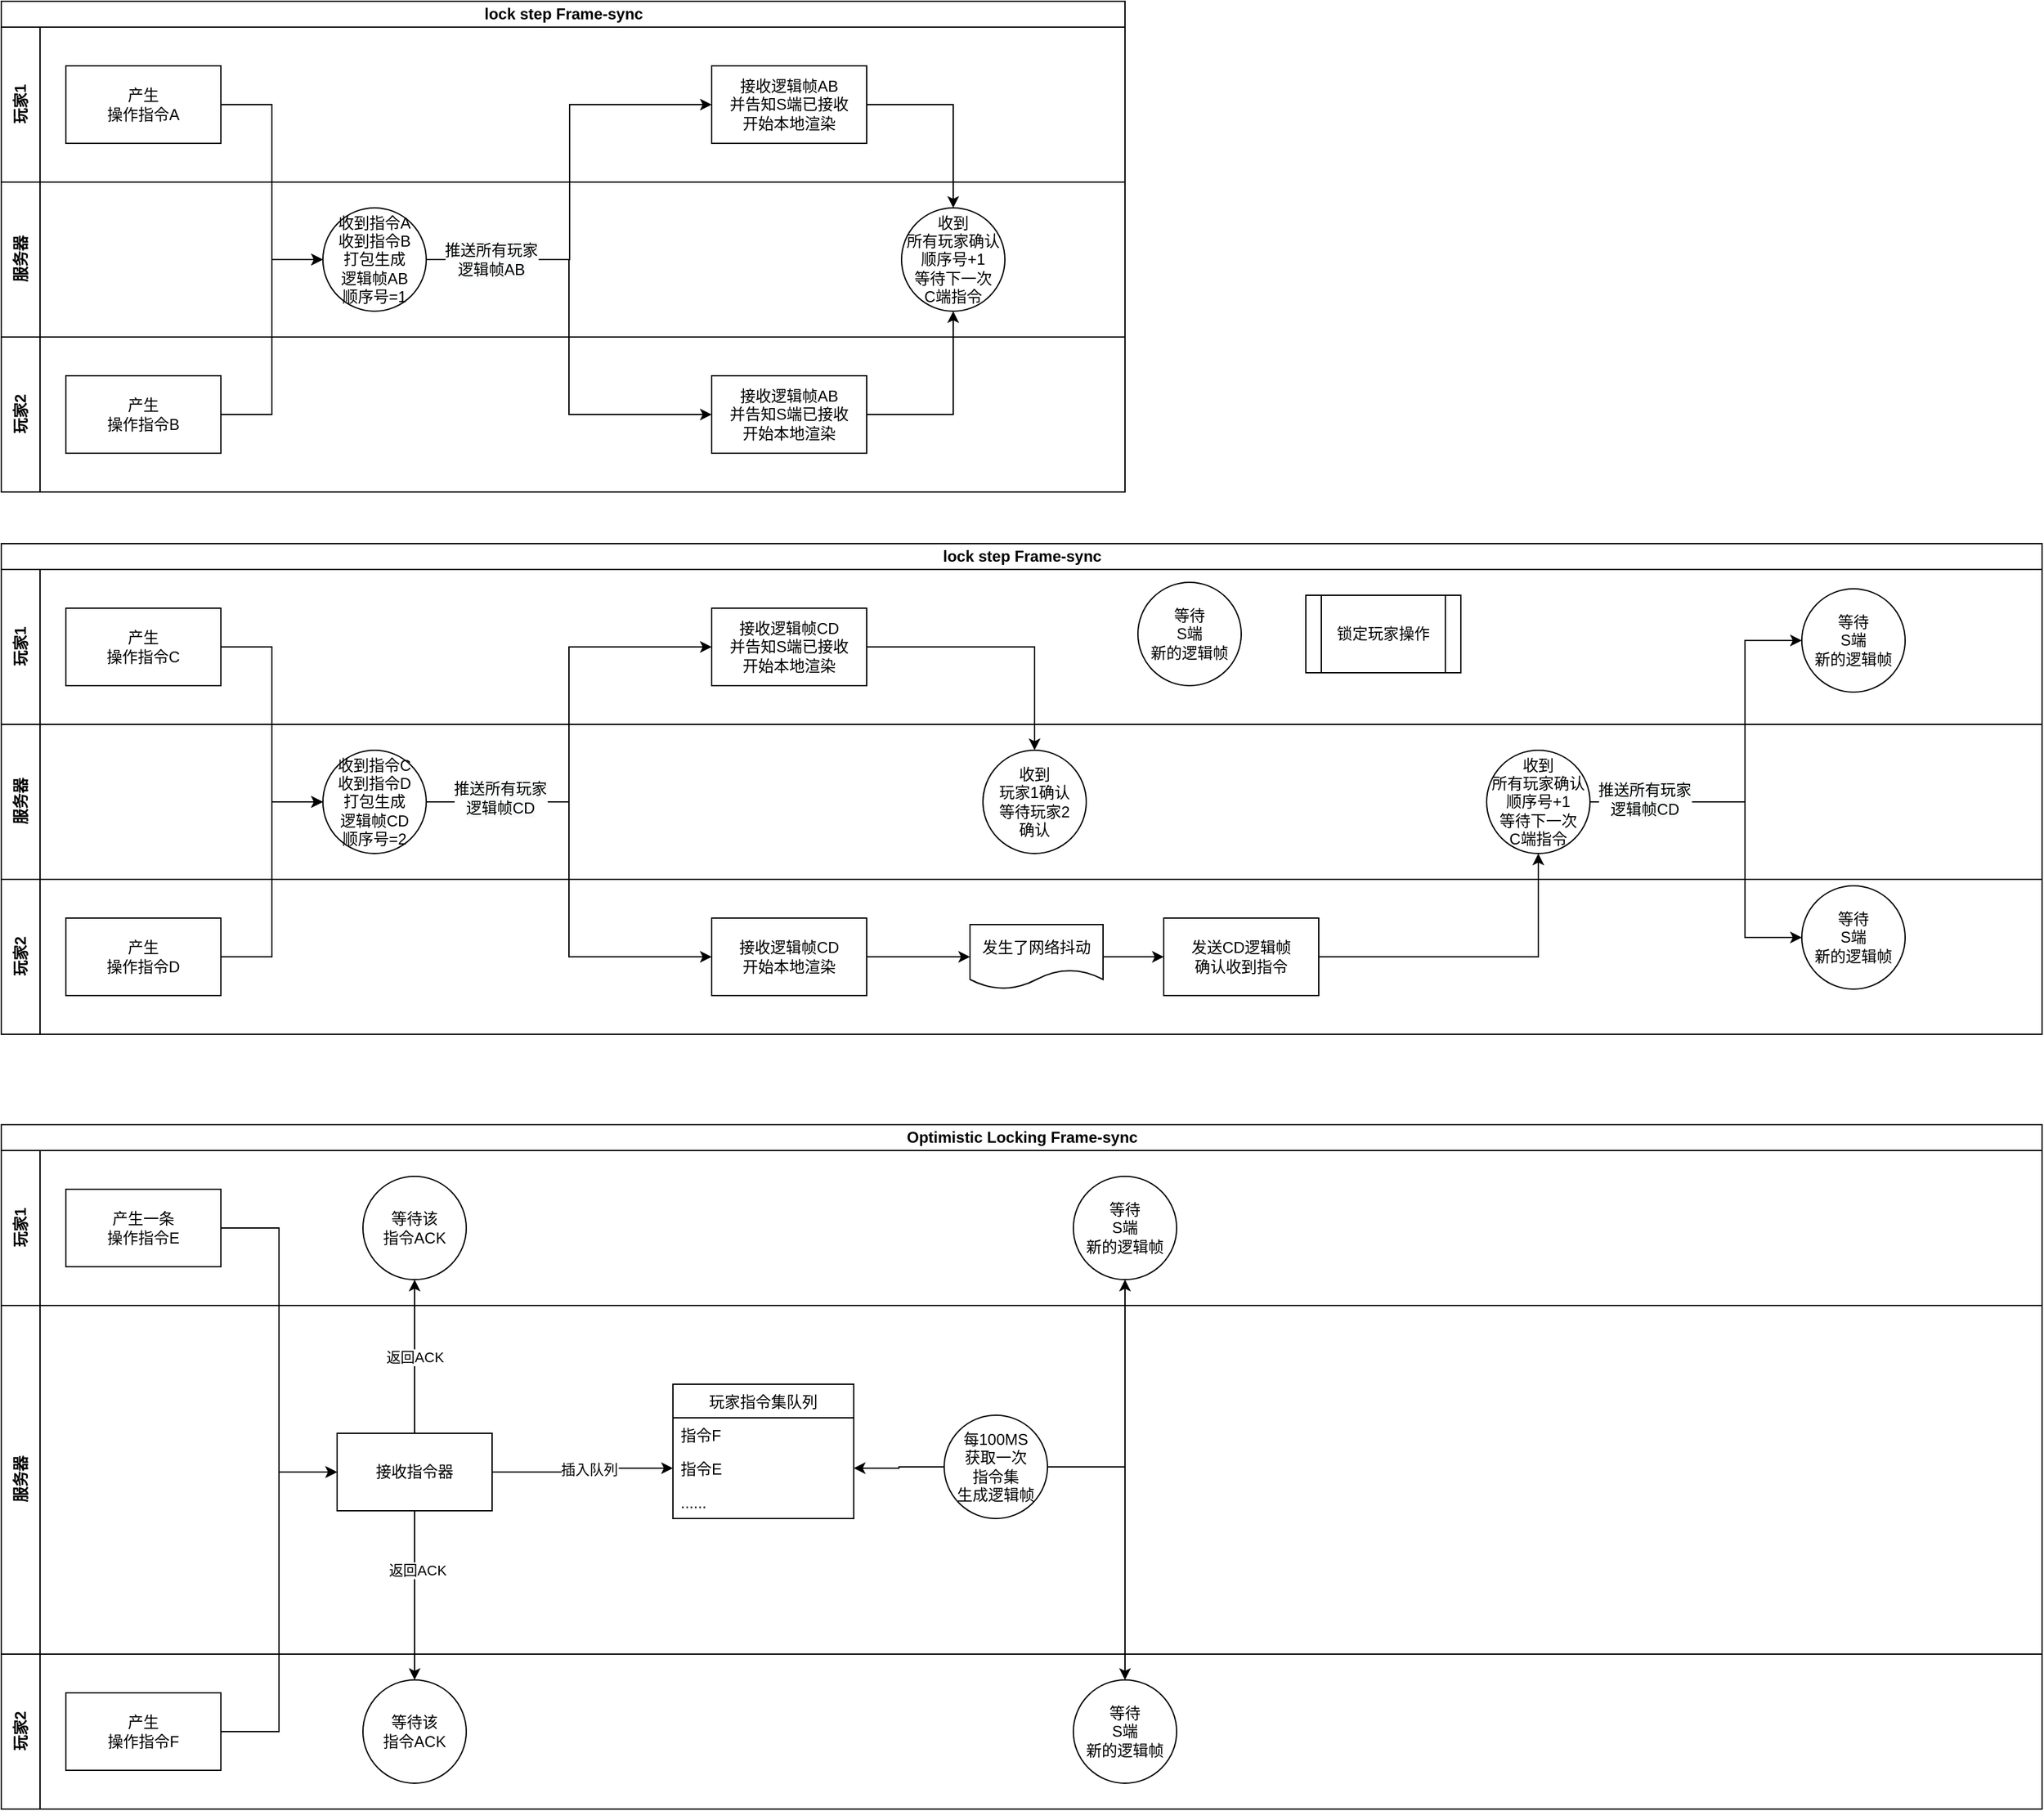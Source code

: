 <mxfile version="14.6.3" type="github">
  <diagram id="-5-jdhdnzxWbleS5DXfY" name="Page-1">
    <mxGraphModel dx="1426" dy="647" grid="1" gridSize="10" guides="1" tooltips="1" connect="1" arrows="1" fold="1" page="1" pageScale="1" pageWidth="827" pageHeight="1169" math="0" shadow="0">
      <root>
        <mxCell id="0" />
        <mxCell id="1" parent="0" />
        <mxCell id="7hrJLlgsWt-9u6O5V6BG-1" value="lock step Frame-sync" style="swimlane;html=1;childLayout=stackLayout;resizeParent=1;resizeParentMax=0;horizontal=1;startSize=20;horizontalStack=0;" parent="1" vertex="1">
          <mxGeometry x="180" y="60" width="870" height="380" as="geometry" />
        </mxCell>
        <mxCell id="7hrJLlgsWt-9u6O5V6BG-2" value="玩家1" style="swimlane;html=1;startSize=30;horizontal=0;" parent="7hrJLlgsWt-9u6O5V6BG-1" vertex="1">
          <mxGeometry y="20" width="870" height="120" as="geometry" />
        </mxCell>
        <mxCell id="7hrJLlgsWt-9u6O5V6BG-5" value="产生&lt;br&gt;操作指令A" style="rounded=0;whiteSpace=wrap;html=1;" parent="7hrJLlgsWt-9u6O5V6BG-2" vertex="1">
          <mxGeometry x="50" y="30" width="120" height="60" as="geometry" />
        </mxCell>
        <mxCell id="7hrJLlgsWt-9u6O5V6BG-11" value="接收逻辑帧AB&lt;br&gt;并告知S端已接收&lt;br&gt;开始本地渲染" style="rounded=0;whiteSpace=wrap;html=1;" parent="7hrJLlgsWt-9u6O5V6BG-2" vertex="1">
          <mxGeometry x="550" y="30" width="120" height="60" as="geometry" />
        </mxCell>
        <mxCell id="7hrJLlgsWt-9u6O5V6BG-3" value="服务器" style="swimlane;html=1;startSize=30;horizontal=0;" parent="7hrJLlgsWt-9u6O5V6BG-1" vertex="1">
          <mxGeometry y="140" width="870" height="120" as="geometry" />
        </mxCell>
        <mxCell id="7hrJLlgsWt-9u6O5V6BG-7" value="收到指令A&lt;br&gt;收到指令B&lt;br&gt;打包生成&lt;br&gt;逻辑帧AB&lt;br&gt;顺序号=1" style="ellipse;whiteSpace=wrap;html=1;aspect=fixed;" parent="7hrJLlgsWt-9u6O5V6BG-3" vertex="1">
          <mxGeometry x="249" y="20" width="80" height="80" as="geometry" />
        </mxCell>
        <mxCell id="AFSrom-hQQR1lpxEIdzh-1" value="收到&lt;br&gt;所有玩家确认&lt;br&gt;顺序号+1&lt;br&gt;等待下一次&lt;br&gt;C端指令" style="ellipse;whiteSpace=wrap;html=1;aspect=fixed;" vertex="1" parent="7hrJLlgsWt-9u6O5V6BG-3">
          <mxGeometry x="697" y="20" width="80" height="80" as="geometry" />
        </mxCell>
        <mxCell id="7hrJLlgsWt-9u6O5V6BG-4" value="玩家2" style="swimlane;html=1;startSize=30;horizontal=0;" parent="7hrJLlgsWt-9u6O5V6BG-1" vertex="1">
          <mxGeometry y="260" width="870" height="120" as="geometry" />
        </mxCell>
        <mxCell id="7hrJLlgsWt-9u6O5V6BG-6" value="产生&lt;br&gt;操作指令B" style="rounded=0;whiteSpace=wrap;html=1;" parent="7hrJLlgsWt-9u6O5V6BG-4" vertex="1">
          <mxGeometry x="50" y="30" width="120" height="60" as="geometry" />
        </mxCell>
        <mxCell id="7hrJLlgsWt-9u6O5V6BG-12" value="接收逻辑帧AB&lt;br&gt;并告知S端已接收&lt;br&gt;开始本地渲染" style="rounded=0;whiteSpace=wrap;html=1;" parent="7hrJLlgsWt-9u6O5V6BG-4" vertex="1">
          <mxGeometry x="550" y="30" width="120" height="60" as="geometry" />
        </mxCell>
        <mxCell id="7hrJLlgsWt-9u6O5V6BG-8" style="edgeStyle=orthogonalEdgeStyle;rounded=0;orthogonalLoop=1;jettySize=auto;html=1;entryX=0;entryY=0.5;entryDx=0;entryDy=0;" parent="7hrJLlgsWt-9u6O5V6BG-1" source="7hrJLlgsWt-9u6O5V6BG-5" target="7hrJLlgsWt-9u6O5V6BG-7" edge="1">
          <mxGeometry relative="1" as="geometry" />
        </mxCell>
        <mxCell id="7hrJLlgsWt-9u6O5V6BG-9" style="edgeStyle=orthogonalEdgeStyle;rounded=0;orthogonalLoop=1;jettySize=auto;html=1;entryX=0;entryY=0.5;entryDx=0;entryDy=0;" parent="7hrJLlgsWt-9u6O5V6BG-1" source="7hrJLlgsWt-9u6O5V6BG-6" target="7hrJLlgsWt-9u6O5V6BG-7" edge="1">
          <mxGeometry relative="1" as="geometry" />
        </mxCell>
        <mxCell id="7hrJLlgsWt-9u6O5V6BG-13" style="edgeStyle=orthogonalEdgeStyle;rounded=0;orthogonalLoop=1;jettySize=auto;html=1;entryX=0;entryY=0.5;entryDx=0;entryDy=0;exitX=1;exitY=0.5;exitDx=0;exitDy=0;" parent="7hrJLlgsWt-9u6O5V6BG-1" source="7hrJLlgsWt-9u6O5V6BG-7" target="7hrJLlgsWt-9u6O5V6BG-11" edge="1">
          <mxGeometry relative="1" as="geometry">
            <mxPoint x="479" y="200" as="sourcePoint" />
            <Array as="points">
              <mxPoint x="440" y="200" />
              <mxPoint x="440" y="80" />
            </Array>
          </mxGeometry>
        </mxCell>
        <mxCell id="7hrJLlgsWt-9u6O5V6BG-14" style="edgeStyle=orthogonalEdgeStyle;rounded=0;orthogonalLoop=1;jettySize=auto;html=1;entryX=0;entryY=0.5;entryDx=0;entryDy=0;exitX=1;exitY=0.5;exitDx=0;exitDy=0;" parent="7hrJLlgsWt-9u6O5V6BG-1" source="7hrJLlgsWt-9u6O5V6BG-7" target="7hrJLlgsWt-9u6O5V6BG-12" edge="1">
          <mxGeometry relative="1" as="geometry">
            <mxPoint x="479" y="200" as="sourcePoint" />
          </mxGeometry>
        </mxCell>
        <mxCell id="AFSrom-hQQR1lpxEIdzh-46" value="&lt;span style=&quot;font-size: 12px ; background-color: rgb(248 , 249 , 250)&quot;&gt;推送所有玩家&lt;/span&gt;&lt;br style=&quot;font-size: 12px ; background-color: rgb(248 , 249 , 250)&quot;&gt;&lt;span style=&quot;font-size: 12px ; background-color: rgb(248 , 249 , 250)&quot;&gt;逻辑帧AB&lt;/span&gt;" style="edgeLabel;html=1;align=center;verticalAlign=middle;resizable=0;points=[];" vertex="1" connectable="0" parent="7hrJLlgsWt-9u6O5V6BG-14">
          <mxGeometry x="-0.707" relative="1" as="geometry">
            <mxPoint as="offset" />
          </mxGeometry>
        </mxCell>
        <mxCell id="AFSrom-hQQR1lpxEIdzh-2" style="edgeStyle=orthogonalEdgeStyle;rounded=0;orthogonalLoop=1;jettySize=auto;html=1;" edge="1" parent="7hrJLlgsWt-9u6O5V6BG-1" source="7hrJLlgsWt-9u6O5V6BG-11" target="AFSrom-hQQR1lpxEIdzh-1">
          <mxGeometry relative="1" as="geometry" />
        </mxCell>
        <mxCell id="AFSrom-hQQR1lpxEIdzh-3" style="edgeStyle=orthogonalEdgeStyle;rounded=0;orthogonalLoop=1;jettySize=auto;html=1;entryX=0.5;entryY=1;entryDx=0;entryDy=0;" edge="1" parent="7hrJLlgsWt-9u6O5V6BG-1" source="7hrJLlgsWt-9u6O5V6BG-12" target="AFSrom-hQQR1lpxEIdzh-1">
          <mxGeometry relative="1" as="geometry" />
        </mxCell>
        <mxCell id="AFSrom-hQQR1lpxEIdzh-18" value="lock step Frame-sync" style="swimlane;html=1;childLayout=stackLayout;resizeParent=1;resizeParentMax=0;horizontal=1;startSize=20;horizontalStack=0;" vertex="1" parent="1">
          <mxGeometry x="180" y="480" width="1580" height="380" as="geometry" />
        </mxCell>
        <mxCell id="AFSrom-hQQR1lpxEIdzh-19" value="玩家1" style="swimlane;html=1;startSize=30;horizontal=0;" vertex="1" parent="AFSrom-hQQR1lpxEIdzh-18">
          <mxGeometry y="20" width="1580" height="120" as="geometry" />
        </mxCell>
        <mxCell id="AFSrom-hQQR1lpxEIdzh-20" value="产生&lt;br&gt;操作指令C" style="rounded=0;whiteSpace=wrap;html=1;" vertex="1" parent="AFSrom-hQQR1lpxEIdzh-19">
          <mxGeometry x="50" y="30" width="120" height="60" as="geometry" />
        </mxCell>
        <mxCell id="AFSrom-hQQR1lpxEIdzh-21" value="接收逻辑帧CD&lt;br&gt;并告知S端已接收&lt;br&gt;开始本地渲染" style="rounded=0;whiteSpace=wrap;html=1;" vertex="1" parent="AFSrom-hQQR1lpxEIdzh-19">
          <mxGeometry x="550" y="30" width="120" height="60" as="geometry" />
        </mxCell>
        <mxCell id="AFSrom-hQQR1lpxEIdzh-37" value="等待&lt;br&gt;S端&lt;br&gt;新的逻辑帧" style="ellipse;whiteSpace=wrap;html=1;aspect=fixed;" vertex="1" parent="AFSrom-hQQR1lpxEIdzh-19">
          <mxGeometry x="880" y="10" width="80" height="80" as="geometry" />
        </mxCell>
        <mxCell id="AFSrom-hQQR1lpxEIdzh-50" value="锁定玩家操作" style="shape=process;whiteSpace=wrap;html=1;backgroundOutline=1;" vertex="1" parent="AFSrom-hQQR1lpxEIdzh-19">
          <mxGeometry x="1010" y="20" width="120" height="60" as="geometry" />
        </mxCell>
        <mxCell id="AFSrom-hQQR1lpxEIdzh-51" value="等待&lt;br&gt;S端&lt;br&gt;新的逻辑帧" style="ellipse;whiteSpace=wrap;html=1;aspect=fixed;" vertex="1" parent="AFSrom-hQQR1lpxEIdzh-19">
          <mxGeometry x="1394" y="15" width="80" height="80" as="geometry" />
        </mxCell>
        <mxCell id="AFSrom-hQQR1lpxEIdzh-22" value="服务器" style="swimlane;html=1;startSize=30;horizontal=0;" vertex="1" parent="AFSrom-hQQR1lpxEIdzh-18">
          <mxGeometry y="140" width="1580" height="120" as="geometry" />
        </mxCell>
        <mxCell id="AFSrom-hQQR1lpxEIdzh-24" value="收到指令C&lt;br&gt;收到指令D&lt;br&gt;打包生成&lt;br&gt;逻辑帧CD&lt;br&gt;顺序号=2" style="ellipse;whiteSpace=wrap;html=1;aspect=fixed;" vertex="1" parent="AFSrom-hQQR1lpxEIdzh-22">
          <mxGeometry x="249" y="20" width="80" height="80" as="geometry" />
        </mxCell>
        <mxCell id="AFSrom-hQQR1lpxEIdzh-26" value="收到&lt;br&gt;玩家1确认&lt;br&gt;等待玩家2&lt;br&gt;确认" style="ellipse;whiteSpace=wrap;html=1;aspect=fixed;" vertex="1" parent="AFSrom-hQQR1lpxEIdzh-22">
          <mxGeometry x="760" y="20" width="80" height="80" as="geometry" />
        </mxCell>
        <mxCell id="AFSrom-hQQR1lpxEIdzh-41" value="收到&lt;br&gt;所有玩家确认&lt;br&gt;顺序号+1&lt;br&gt;等待下一次&lt;br&gt;C端指令" style="ellipse;whiteSpace=wrap;html=1;aspect=fixed;" vertex="1" parent="AFSrom-hQQR1lpxEIdzh-22">
          <mxGeometry x="1150" y="20" width="80" height="80" as="geometry" />
        </mxCell>
        <mxCell id="AFSrom-hQQR1lpxEIdzh-27" value="玩家2" style="swimlane;html=1;startSize=30;horizontal=0;" vertex="1" parent="AFSrom-hQQR1lpxEIdzh-18">
          <mxGeometry y="260" width="1580" height="120" as="geometry" />
        </mxCell>
        <mxCell id="AFSrom-hQQR1lpxEIdzh-28" value="产生&lt;br&gt;操作指令D" style="rounded=0;whiteSpace=wrap;html=1;" vertex="1" parent="AFSrom-hQQR1lpxEIdzh-27">
          <mxGeometry x="50" y="30" width="120" height="60" as="geometry" />
        </mxCell>
        <mxCell id="AFSrom-hQQR1lpxEIdzh-42" style="edgeStyle=orthogonalEdgeStyle;rounded=0;orthogonalLoop=1;jettySize=auto;html=1;entryX=0;entryY=0.5;entryDx=0;entryDy=0;" edge="1" parent="AFSrom-hQQR1lpxEIdzh-27" source="AFSrom-hQQR1lpxEIdzh-29" target="AFSrom-hQQR1lpxEIdzh-36">
          <mxGeometry relative="1" as="geometry" />
        </mxCell>
        <mxCell id="AFSrom-hQQR1lpxEIdzh-29" value="接收逻辑帧CD&lt;br&gt;开始本地渲染" style="rounded=0;whiteSpace=wrap;html=1;" vertex="1" parent="AFSrom-hQQR1lpxEIdzh-27">
          <mxGeometry x="550" y="30" width="120" height="60" as="geometry" />
        </mxCell>
        <mxCell id="AFSrom-hQQR1lpxEIdzh-43" style="edgeStyle=orthogonalEdgeStyle;rounded=0;orthogonalLoop=1;jettySize=auto;html=1;entryX=0;entryY=0.5;entryDx=0;entryDy=0;" edge="1" parent="AFSrom-hQQR1lpxEIdzh-27" source="AFSrom-hQQR1lpxEIdzh-36" target="AFSrom-hQQR1lpxEIdzh-39">
          <mxGeometry relative="1" as="geometry" />
        </mxCell>
        <mxCell id="AFSrom-hQQR1lpxEIdzh-36" value="&lt;span&gt;发生了网络抖动&lt;/span&gt;" style="shape=document;whiteSpace=wrap;html=1;boundedLbl=1;" vertex="1" parent="AFSrom-hQQR1lpxEIdzh-27">
          <mxGeometry x="750" y="35" width="103" height="50" as="geometry" />
        </mxCell>
        <mxCell id="AFSrom-hQQR1lpxEIdzh-39" value="发送CD逻辑帧&lt;br&gt;确认收到指令" style="rounded=0;whiteSpace=wrap;html=1;" vertex="1" parent="AFSrom-hQQR1lpxEIdzh-27">
          <mxGeometry x="900" y="30" width="120" height="60" as="geometry" />
        </mxCell>
        <mxCell id="AFSrom-hQQR1lpxEIdzh-52" value="等待&lt;br&gt;S端&lt;br&gt;新的逻辑帧" style="ellipse;whiteSpace=wrap;html=1;aspect=fixed;" vertex="1" parent="AFSrom-hQQR1lpxEIdzh-27">
          <mxGeometry x="1394" y="5" width="80" height="80" as="geometry" />
        </mxCell>
        <mxCell id="AFSrom-hQQR1lpxEIdzh-30" style="edgeStyle=orthogonalEdgeStyle;rounded=0;orthogonalLoop=1;jettySize=auto;html=1;entryX=0;entryY=0.5;entryDx=0;entryDy=0;" edge="1" parent="AFSrom-hQQR1lpxEIdzh-18" source="AFSrom-hQQR1lpxEIdzh-20" target="AFSrom-hQQR1lpxEIdzh-24">
          <mxGeometry relative="1" as="geometry" />
        </mxCell>
        <mxCell id="AFSrom-hQQR1lpxEIdzh-31" style="edgeStyle=orthogonalEdgeStyle;rounded=0;orthogonalLoop=1;jettySize=auto;html=1;entryX=0;entryY=0.5;entryDx=0;entryDy=0;" edge="1" parent="AFSrom-hQQR1lpxEIdzh-18" source="AFSrom-hQQR1lpxEIdzh-28" target="AFSrom-hQQR1lpxEIdzh-24">
          <mxGeometry relative="1" as="geometry" />
        </mxCell>
        <mxCell id="AFSrom-hQQR1lpxEIdzh-32" style="edgeStyle=orthogonalEdgeStyle;rounded=0;orthogonalLoop=1;jettySize=auto;html=1;entryX=0;entryY=0.5;entryDx=0;entryDy=0;exitX=1;exitY=0.5;exitDx=0;exitDy=0;" edge="1" parent="AFSrom-hQQR1lpxEIdzh-18" source="AFSrom-hQQR1lpxEIdzh-24" target="AFSrom-hQQR1lpxEIdzh-21">
          <mxGeometry relative="1" as="geometry">
            <mxPoint x="450" y="200" as="sourcePoint" />
          </mxGeometry>
        </mxCell>
        <mxCell id="AFSrom-hQQR1lpxEIdzh-33" style="edgeStyle=orthogonalEdgeStyle;rounded=0;orthogonalLoop=1;jettySize=auto;html=1;entryX=0;entryY=0.5;entryDx=0;entryDy=0;exitX=1;exitY=0.5;exitDx=0;exitDy=0;" edge="1" parent="AFSrom-hQQR1lpxEIdzh-18" source="AFSrom-hQQR1lpxEIdzh-24" target="AFSrom-hQQR1lpxEIdzh-29">
          <mxGeometry relative="1" as="geometry">
            <mxPoint x="450" y="200" as="sourcePoint" />
          </mxGeometry>
        </mxCell>
        <mxCell id="AFSrom-hQQR1lpxEIdzh-45" value="&lt;span style=&quot;font-size: 12px ; background-color: rgb(248 , 249 , 250)&quot;&gt;推送所有玩家&lt;/span&gt;&lt;br style=&quot;font-size: 12px ; background-color: rgb(248 , 249 , 250)&quot;&gt;&lt;span style=&quot;font-size: 12px ; background-color: rgb(248 , 249 , 250)&quot;&gt;逻辑帧CD&lt;/span&gt;" style="edgeLabel;html=1;align=center;verticalAlign=middle;resizable=0;points=[];" vertex="1" connectable="0" parent="AFSrom-hQQR1lpxEIdzh-33">
          <mxGeometry x="-0.666" y="3" relative="1" as="geometry">
            <mxPoint as="offset" />
          </mxGeometry>
        </mxCell>
        <mxCell id="AFSrom-hQQR1lpxEIdzh-34" style="edgeStyle=orthogonalEdgeStyle;rounded=0;orthogonalLoop=1;jettySize=auto;html=1;" edge="1" parent="AFSrom-hQQR1lpxEIdzh-18" source="AFSrom-hQQR1lpxEIdzh-21" target="AFSrom-hQQR1lpxEIdzh-26">
          <mxGeometry relative="1" as="geometry" />
        </mxCell>
        <mxCell id="AFSrom-hQQR1lpxEIdzh-44" style="edgeStyle=orthogonalEdgeStyle;rounded=0;orthogonalLoop=1;jettySize=auto;html=1;entryX=0.5;entryY=1;entryDx=0;entryDy=0;" edge="1" parent="AFSrom-hQQR1lpxEIdzh-18" source="AFSrom-hQQR1lpxEIdzh-39" target="AFSrom-hQQR1lpxEIdzh-41">
          <mxGeometry relative="1" as="geometry" />
        </mxCell>
        <mxCell id="AFSrom-hQQR1lpxEIdzh-53" style="edgeStyle=orthogonalEdgeStyle;rounded=0;orthogonalLoop=1;jettySize=auto;html=1;entryX=0;entryY=0.5;entryDx=0;entryDy=0;" edge="1" parent="AFSrom-hQQR1lpxEIdzh-18" source="AFSrom-hQQR1lpxEIdzh-41" target="AFSrom-hQQR1lpxEIdzh-51">
          <mxGeometry relative="1" as="geometry">
            <Array as="points">
              <mxPoint x="1350" y="200" />
              <mxPoint x="1350" y="75" />
            </Array>
          </mxGeometry>
        </mxCell>
        <mxCell id="AFSrom-hQQR1lpxEIdzh-54" style="edgeStyle=orthogonalEdgeStyle;rounded=0;orthogonalLoop=1;jettySize=auto;html=1;entryX=0;entryY=0.5;entryDx=0;entryDy=0;" edge="1" parent="AFSrom-hQQR1lpxEIdzh-18" source="AFSrom-hQQR1lpxEIdzh-41" target="AFSrom-hQQR1lpxEIdzh-52">
          <mxGeometry relative="1" as="geometry">
            <Array as="points">
              <mxPoint x="1350" y="200" />
              <mxPoint x="1350" y="305" />
            </Array>
          </mxGeometry>
        </mxCell>
        <mxCell id="AFSrom-hQQR1lpxEIdzh-55" value="&lt;span style=&quot;font-size: 12px ; background-color: rgb(248 , 249 , 250)&quot;&gt;推送所有玩家&lt;/span&gt;&lt;br style=&quot;font-size: 12px ; background-color: rgb(248 , 249 , 250)&quot;&gt;&lt;span style=&quot;font-size: 12px ; background-color: rgb(248 , 249 , 250)&quot;&gt;逻辑帧CD&lt;/span&gt;" style="edgeLabel;html=1;align=center;verticalAlign=middle;resizable=0;points=[];" vertex="1" connectable="0" parent="AFSrom-hQQR1lpxEIdzh-54">
          <mxGeometry x="-0.688" y="2" relative="1" as="geometry">
            <mxPoint as="offset" />
          </mxGeometry>
        </mxCell>
        <mxCell id="AFSrom-hQQR1lpxEIdzh-56" value="Optimistic Locking Frame-sync" style="swimlane;html=1;childLayout=stackLayout;resizeParent=1;resizeParentMax=0;horizontal=1;startSize=20;horizontalStack=0;" vertex="1" parent="1">
          <mxGeometry x="180" y="930" width="1580" height="530" as="geometry" />
        </mxCell>
        <mxCell id="AFSrom-hQQR1lpxEIdzh-57" value="玩家1" style="swimlane;html=1;startSize=30;horizontal=0;" vertex="1" parent="AFSrom-hQQR1lpxEIdzh-56">
          <mxGeometry y="20" width="1580" height="120" as="geometry" />
        </mxCell>
        <mxCell id="AFSrom-hQQR1lpxEIdzh-58" value="产生一条&lt;br&gt;操作指令E" style="rounded=0;whiteSpace=wrap;html=1;" vertex="1" parent="AFSrom-hQQR1lpxEIdzh-57">
          <mxGeometry x="50" y="30" width="120" height="60" as="geometry" />
        </mxCell>
        <mxCell id="AFSrom-hQQR1lpxEIdzh-106" value="等待该&lt;br&gt;指令ACK" style="ellipse;whiteSpace=wrap;html=1;aspect=fixed;" vertex="1" parent="AFSrom-hQQR1lpxEIdzh-57">
          <mxGeometry x="280" y="20" width="80" height="80" as="geometry" />
        </mxCell>
        <mxCell id="AFSrom-hQQR1lpxEIdzh-109" value="等待&lt;br&gt;S端&lt;br&gt;新的逻辑帧" style="ellipse;whiteSpace=wrap;html=1;aspect=fixed;" vertex="1" parent="AFSrom-hQQR1lpxEIdzh-57">
          <mxGeometry x="830" y="20" width="80" height="80" as="geometry" />
        </mxCell>
        <mxCell id="AFSrom-hQQR1lpxEIdzh-63" value="服务器" style="swimlane;html=1;startSize=30;horizontal=0;" vertex="1" parent="AFSrom-hQQR1lpxEIdzh-56">
          <mxGeometry y="140" width="1580" height="270" as="geometry" />
        </mxCell>
        <mxCell id="AFSrom-hQQR1lpxEIdzh-92" style="edgeStyle=orthogonalEdgeStyle;rounded=0;orthogonalLoop=1;jettySize=auto;html=1;entryX=1;entryY=0.5;entryDx=0;entryDy=0;" edge="1" parent="AFSrom-hQQR1lpxEIdzh-63" source="AFSrom-hQQR1lpxEIdzh-91" target="AFSrom-hQQR1lpxEIdzh-87">
          <mxGeometry relative="1" as="geometry" />
        </mxCell>
        <mxCell id="AFSrom-hQQR1lpxEIdzh-91" value="每100MS&lt;br&gt;获取一次&lt;br&gt;指令集&lt;br&gt;生成逻辑帧" style="ellipse;whiteSpace=wrap;html=1;aspect=fixed;" vertex="1" parent="AFSrom-hQQR1lpxEIdzh-63">
          <mxGeometry x="730" y="85" width="80" height="80" as="geometry" />
        </mxCell>
        <mxCell id="AFSrom-hQQR1lpxEIdzh-97" style="edgeStyle=orthogonalEdgeStyle;rounded=0;orthogonalLoop=1;jettySize=auto;html=1;" edge="1" parent="AFSrom-hQQR1lpxEIdzh-63" source="AFSrom-hQQR1lpxEIdzh-94" target="AFSrom-hQQR1lpxEIdzh-87">
          <mxGeometry relative="1" as="geometry" />
        </mxCell>
        <mxCell id="AFSrom-hQQR1lpxEIdzh-98" value="插入队列" style="edgeLabel;html=1;align=center;verticalAlign=middle;resizable=0;points=[];" vertex="1" connectable="0" parent="AFSrom-hQQR1lpxEIdzh-97">
          <mxGeometry x="0.089" y="-1" relative="1" as="geometry">
            <mxPoint as="offset" />
          </mxGeometry>
        </mxCell>
        <mxCell id="AFSrom-hQQR1lpxEIdzh-94" value="接收指令器" style="rounded=0;whiteSpace=wrap;html=1;" vertex="1" parent="AFSrom-hQQR1lpxEIdzh-63">
          <mxGeometry x="260" y="99" width="120" height="60" as="geometry" />
        </mxCell>
        <mxCell id="AFSrom-hQQR1lpxEIdzh-85" value="玩家指令集队列" style="swimlane;fontStyle=0;childLayout=stackLayout;horizontal=1;startSize=26;fillColor=none;horizontalStack=0;resizeParent=1;resizeParentMax=0;resizeLast=0;collapsible=1;marginBottom=0;" vertex="1" parent="AFSrom-hQQR1lpxEIdzh-63">
          <mxGeometry x="520" y="61" width="140" height="104" as="geometry" />
        </mxCell>
        <mxCell id="AFSrom-hQQR1lpxEIdzh-86" value="指令F" style="text;strokeColor=none;fillColor=none;align=left;verticalAlign=top;spacingLeft=4;spacingRight=4;overflow=hidden;rotatable=0;points=[[0,0.5],[1,0.5]];portConstraint=eastwest;" vertex="1" parent="AFSrom-hQQR1lpxEIdzh-85">
          <mxGeometry y="26" width="140" height="26" as="geometry" />
        </mxCell>
        <mxCell id="AFSrom-hQQR1lpxEIdzh-87" value="指令E" style="text;strokeColor=none;fillColor=none;align=left;verticalAlign=top;spacingLeft=4;spacingRight=4;overflow=hidden;rotatable=0;points=[[0,0.5],[1,0.5]];portConstraint=eastwest;" vertex="1" parent="AFSrom-hQQR1lpxEIdzh-85">
          <mxGeometry y="52" width="140" height="26" as="geometry" />
        </mxCell>
        <mxCell id="AFSrom-hQQR1lpxEIdzh-88" value="......" style="text;strokeColor=none;fillColor=none;align=left;verticalAlign=top;spacingLeft=4;spacingRight=4;overflow=hidden;rotatable=0;points=[[0,0.5],[1,0.5]];portConstraint=eastwest;" vertex="1" parent="AFSrom-hQQR1lpxEIdzh-85">
          <mxGeometry y="78" width="140" height="26" as="geometry" />
        </mxCell>
        <mxCell id="AFSrom-hQQR1lpxEIdzh-67" value="玩家2" style="swimlane;html=1;startSize=30;horizontal=0;" vertex="1" parent="AFSrom-hQQR1lpxEIdzh-56">
          <mxGeometry y="410" width="1580" height="120" as="geometry" />
        </mxCell>
        <mxCell id="AFSrom-hQQR1lpxEIdzh-68" value="产生&lt;br&gt;操作指令F" style="rounded=0;whiteSpace=wrap;html=1;" vertex="1" parent="AFSrom-hQQR1lpxEIdzh-67">
          <mxGeometry x="50" y="30" width="120" height="60" as="geometry" />
        </mxCell>
        <mxCell id="AFSrom-hQQR1lpxEIdzh-107" value="等待该&lt;br&gt;指令ACK" style="ellipse;whiteSpace=wrap;html=1;aspect=fixed;" vertex="1" parent="AFSrom-hQQR1lpxEIdzh-67">
          <mxGeometry x="280" y="20" width="80" height="80" as="geometry" />
        </mxCell>
        <mxCell id="AFSrom-hQQR1lpxEIdzh-113" value="等待&lt;br&gt;S端&lt;br&gt;新的逻辑帧" style="ellipse;whiteSpace=wrap;html=1;aspect=fixed;" vertex="1" parent="AFSrom-hQQR1lpxEIdzh-67">
          <mxGeometry x="830" y="20" width="80" height="80" as="geometry" />
        </mxCell>
        <mxCell id="AFSrom-hQQR1lpxEIdzh-95" style="edgeStyle=orthogonalEdgeStyle;rounded=0;orthogonalLoop=1;jettySize=auto;html=1;entryX=0;entryY=0.5;entryDx=0;entryDy=0;" edge="1" parent="AFSrom-hQQR1lpxEIdzh-56" source="AFSrom-hQQR1lpxEIdzh-58" target="AFSrom-hQQR1lpxEIdzh-94">
          <mxGeometry relative="1" as="geometry" />
        </mxCell>
        <mxCell id="AFSrom-hQQR1lpxEIdzh-96" style="edgeStyle=orthogonalEdgeStyle;rounded=0;orthogonalLoop=1;jettySize=auto;html=1;entryX=0;entryY=0.5;entryDx=0;entryDy=0;" edge="1" parent="AFSrom-hQQR1lpxEIdzh-56" source="AFSrom-hQQR1lpxEIdzh-68" target="AFSrom-hQQR1lpxEIdzh-94">
          <mxGeometry relative="1" as="geometry" />
        </mxCell>
        <mxCell id="AFSrom-hQQR1lpxEIdzh-102" style="edgeStyle=orthogonalEdgeStyle;rounded=0;orthogonalLoop=1;jettySize=auto;html=1;entryX=0.5;entryY=0;entryDx=0;entryDy=0;" edge="1" parent="AFSrom-hQQR1lpxEIdzh-56" source="AFSrom-hQQR1lpxEIdzh-94" target="AFSrom-hQQR1lpxEIdzh-107">
          <mxGeometry relative="1" as="geometry">
            <mxPoint x="320" y="390" as="targetPoint" />
          </mxGeometry>
        </mxCell>
        <mxCell id="AFSrom-hQQR1lpxEIdzh-105" value="返回ACK" style="edgeLabel;html=1;align=center;verticalAlign=middle;resizable=0;points=[];" vertex="1" connectable="0" parent="AFSrom-hQQR1lpxEIdzh-102">
          <mxGeometry x="-0.296" y="2" relative="1" as="geometry">
            <mxPoint as="offset" />
          </mxGeometry>
        </mxCell>
        <mxCell id="AFSrom-hQQR1lpxEIdzh-104" value="返回ACK" style="edgeStyle=orthogonalEdgeStyle;rounded=0;orthogonalLoop=1;jettySize=auto;html=1;entryX=0.5;entryY=1;entryDx=0;entryDy=0;" edge="1" parent="AFSrom-hQQR1lpxEIdzh-56" source="AFSrom-hQQR1lpxEIdzh-94" target="AFSrom-hQQR1lpxEIdzh-106">
          <mxGeometry relative="1" as="geometry">
            <mxPoint x="320" y="130" as="targetPoint" />
          </mxGeometry>
        </mxCell>
        <mxCell id="AFSrom-hQQR1lpxEIdzh-111" style="edgeStyle=orthogonalEdgeStyle;rounded=0;orthogonalLoop=1;jettySize=auto;html=1;entryX=0.5;entryY=1;entryDx=0;entryDy=0;" edge="1" parent="AFSrom-hQQR1lpxEIdzh-56" source="AFSrom-hQQR1lpxEIdzh-91" target="AFSrom-hQQR1lpxEIdzh-109">
          <mxGeometry relative="1" as="geometry" />
        </mxCell>
        <mxCell id="AFSrom-hQQR1lpxEIdzh-114" style="edgeStyle=orthogonalEdgeStyle;rounded=0;orthogonalLoop=1;jettySize=auto;html=1;" edge="1" parent="AFSrom-hQQR1lpxEIdzh-56" source="AFSrom-hQQR1lpxEIdzh-91" target="AFSrom-hQQR1lpxEIdzh-113">
          <mxGeometry relative="1" as="geometry" />
        </mxCell>
      </root>
    </mxGraphModel>
  </diagram>
</mxfile>
